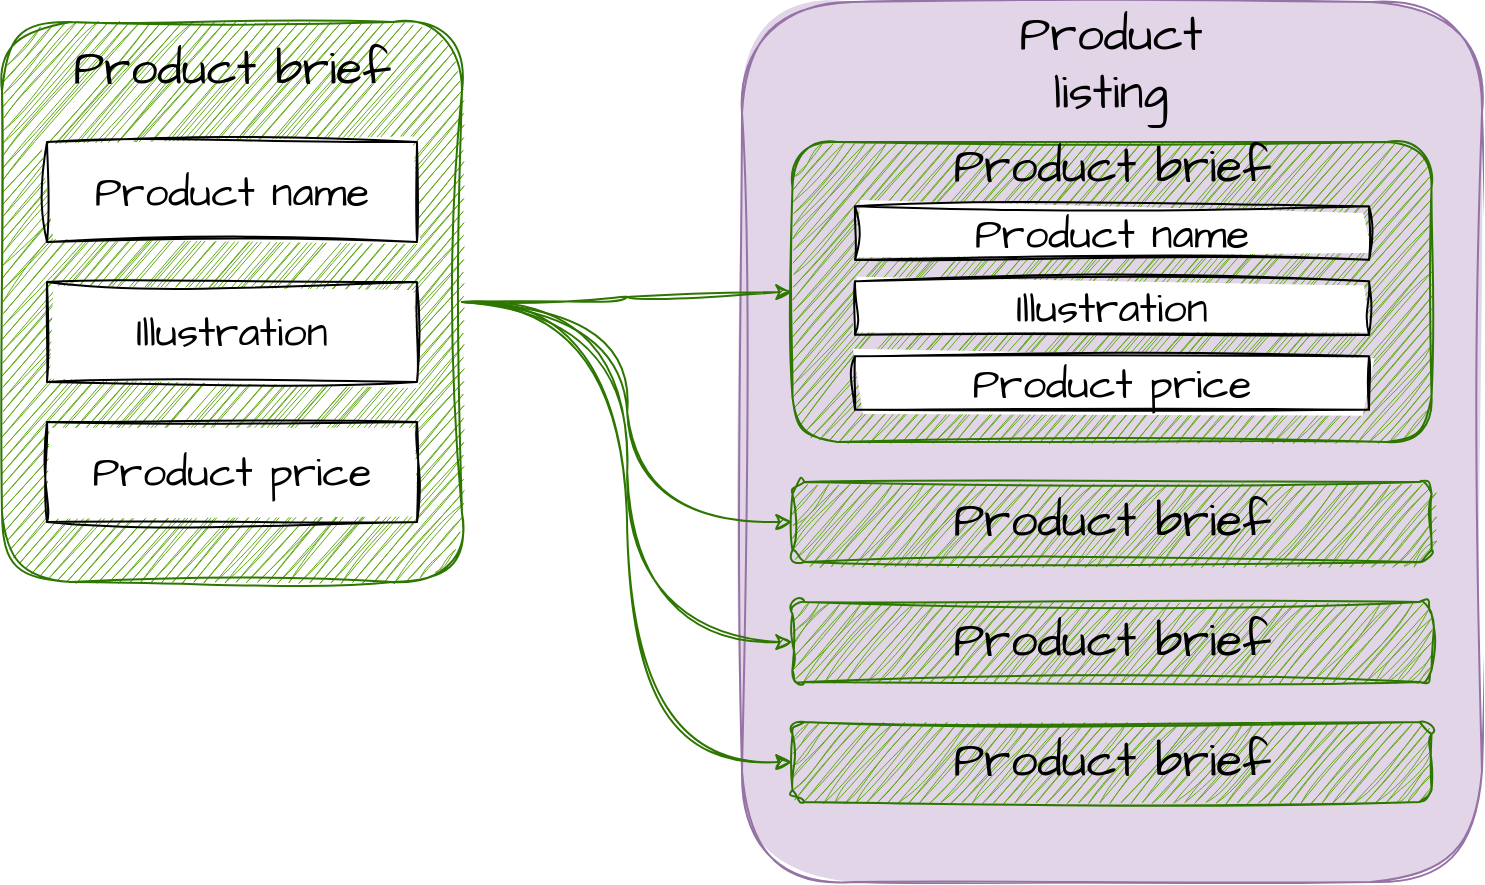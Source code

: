<mxfile version="20.5.3" type="github">
  <diagram id="QpTB3JBWLclJzC7EPxBI" name="Page-1">
    <mxGraphModel dx="1984" dy="1138" grid="1" gridSize="10" guides="1" tooltips="1" connect="1" arrows="1" fold="1" page="1" pageScale="1" pageWidth="850" pageHeight="1100" math="0" shadow="0">
      <root>
        <mxCell id="0" />
        <mxCell id="1" parent="0" />
        <mxCell id="FeaabyJDP-7DLvGipLMP-12" value="" style="rounded=1;whiteSpace=wrap;html=1;sketch=1;hachureGap=4;jiggle=2;fontFamily=Architects Daughter;fontSource=https%3A%2F%2Ffonts.googleapis.com%2Fcss%3Ffamily%3DArchitects%2BDaughter;fontSize=21;fillColor=#e1d5e7;strokeColor=#9673a6;fillStyle=solid;" vertex="1" parent="1">
          <mxGeometry x="400" y="30" width="370" height="440" as="geometry" />
        </mxCell>
        <mxCell id="FeaabyJDP-7DLvGipLMP-13" value="Product listing" style="text;html=1;strokeColor=none;fillColor=none;align=center;verticalAlign=middle;whiteSpace=wrap;rounded=0;sketch=1;hachureGap=4;jiggle=2;fontFamily=Architects Daughter;fontSource=https%3A%2F%2Ffonts.googleapis.com%2Fcss%3Ffamily%3DArchitects%2BDaughter;fontSize=24;" vertex="1" parent="1">
          <mxGeometry x="509.318" y="46" width="151.364" height="30" as="geometry" />
        </mxCell>
        <mxCell id="FeaabyJDP-7DLvGipLMP-35" value="" style="rounded=1;whiteSpace=wrap;html=1;sketch=1;hachureGap=4;jiggle=2;fontFamily=Architects Daughter;fontSource=https%3A%2F%2Ffonts.googleapis.com%2Fcss%3Ffamily%3DArchitects%2BDaughter;fontSize=20;fillStyle=auto;fillColor=#60a917;strokeColor=#2D7600;fontColor=#ffffff;" vertex="1" parent="1">
          <mxGeometry x="425.23" y="270" width="319.55" height="40" as="geometry" />
        </mxCell>
        <mxCell id="FeaabyJDP-7DLvGipLMP-37" value="Product brief" style="text;html=1;strokeColor=none;fillColor=none;align=center;verticalAlign=middle;whiteSpace=wrap;rounded=0;sketch=1;hachureGap=4;jiggle=2;fontFamily=Architects Daughter;fontSource=https%3A%2F%2Ffonts.googleapis.com%2Fcss%3Ffamily%3DArchitects%2BDaughter;fontSize=24;" vertex="1" parent="1">
          <mxGeometry x="453.019" y="281.964" width="263.972" height="16.071" as="geometry" />
        </mxCell>
        <mxCell id="FeaabyJDP-7DLvGipLMP-38" value="" style="rounded=1;whiteSpace=wrap;html=1;sketch=1;hachureGap=4;jiggle=2;fontFamily=Architects Daughter;fontSource=https%3A%2F%2Ffonts.googleapis.com%2Fcss%3Ffamily%3DArchitects%2BDaughter;fontSize=20;fillStyle=auto;fillColor=#60a917;strokeColor=#2D7600;fontColor=#ffffff;" vertex="1" parent="1">
          <mxGeometry x="425.22" y="330" width="319.55" height="40" as="geometry" />
        </mxCell>
        <mxCell id="FeaabyJDP-7DLvGipLMP-39" value="Product brief" style="text;html=1;strokeColor=none;fillColor=none;align=center;verticalAlign=middle;whiteSpace=wrap;rounded=0;sketch=1;hachureGap=4;jiggle=2;fontFamily=Architects Daughter;fontSource=https%3A%2F%2Ffonts.googleapis.com%2Fcss%3Ffamily%3DArchitects%2BDaughter;fontSize=24;" vertex="1" parent="1">
          <mxGeometry x="453.009" y="341.964" width="263.972" height="16.071" as="geometry" />
        </mxCell>
        <mxCell id="FeaabyJDP-7DLvGipLMP-40" value="" style="rounded=1;whiteSpace=wrap;html=1;sketch=1;hachureGap=4;jiggle=2;fontFamily=Architects Daughter;fontSource=https%3A%2F%2Ffonts.googleapis.com%2Fcss%3Ffamily%3DArchitects%2BDaughter;fontSize=20;fillStyle=auto;fillColor=#60a917;strokeColor=#2D7600;fontColor=#ffffff;" vertex="1" parent="1">
          <mxGeometry x="425.22" y="390" width="319.55" height="40" as="geometry" />
        </mxCell>
        <mxCell id="FeaabyJDP-7DLvGipLMP-41" value="Product brief" style="text;html=1;strokeColor=none;fillColor=none;align=center;verticalAlign=middle;whiteSpace=wrap;rounded=0;sketch=1;hachureGap=4;jiggle=2;fontFamily=Architects Daughter;fontSource=https%3A%2F%2Ffonts.googleapis.com%2Fcss%3Ffamily%3DArchitects%2BDaughter;fontSize=24;" vertex="1" parent="1">
          <mxGeometry x="453.009" y="401.964" width="263.972" height="16.071" as="geometry" />
        </mxCell>
        <mxCell id="FeaabyJDP-7DLvGipLMP-42" style="edgeStyle=orthogonalEdgeStyle;rounded=0;sketch=1;hachureGap=4;jiggle=2;orthogonalLoop=1;jettySize=auto;html=1;exitX=1;exitY=0.5;exitDx=0;exitDy=0;entryX=0;entryY=0.5;entryDx=0;entryDy=0;fontFamily=Architects Daughter;fontSource=https%3A%2F%2Ffonts.googleapis.com%2Fcss%3Ffamily%3DArchitects%2BDaughter;fontSize=24;elbow=vertical;curved=1;fillColor=#60a917;strokeColor=#2D7600;" edge="1" parent="1" source="FeaabyJDP-7DLvGipLMP-3" target="FeaabyJDP-7DLvGipLMP-15">
          <mxGeometry relative="1" as="geometry" />
        </mxCell>
        <mxCell id="FeaabyJDP-7DLvGipLMP-43" style="edgeStyle=orthogonalEdgeStyle;rounded=0;sketch=1;hachureGap=4;jiggle=2;orthogonalLoop=1;jettySize=auto;html=1;exitX=1;exitY=0.5;exitDx=0;exitDy=0;entryX=0;entryY=0.5;entryDx=0;entryDy=0;fontFamily=Architects Daughter;fontSource=https%3A%2F%2Ffonts.googleapis.com%2Fcss%3Ffamily%3DArchitects%2BDaughter;fontSize=24;elbow=vertical;curved=1;fillColor=#60a917;strokeColor=#2D7600;" edge="1" parent="1" source="FeaabyJDP-7DLvGipLMP-3" target="FeaabyJDP-7DLvGipLMP-35">
          <mxGeometry relative="1" as="geometry" />
        </mxCell>
        <mxCell id="FeaabyJDP-7DLvGipLMP-44" style="edgeStyle=orthogonalEdgeStyle;rounded=0;sketch=1;hachureGap=4;jiggle=2;orthogonalLoop=1;jettySize=auto;html=1;exitX=1;exitY=0.5;exitDx=0;exitDy=0;entryX=0;entryY=0.5;entryDx=0;entryDy=0;fontFamily=Architects Daughter;fontSource=https%3A%2F%2Ffonts.googleapis.com%2Fcss%3Ffamily%3DArchitects%2BDaughter;fontSize=24;elbow=vertical;curved=1;fillColor=#60a917;strokeColor=#2D7600;" edge="1" parent="1" source="FeaabyJDP-7DLvGipLMP-3" target="FeaabyJDP-7DLvGipLMP-38">
          <mxGeometry relative="1" as="geometry" />
        </mxCell>
        <mxCell id="FeaabyJDP-7DLvGipLMP-45" style="edgeStyle=orthogonalEdgeStyle;rounded=0;sketch=1;hachureGap=4;jiggle=2;orthogonalLoop=1;jettySize=auto;html=1;exitX=1;exitY=0.5;exitDx=0;exitDy=0;entryX=0;entryY=0.5;entryDx=0;entryDy=0;fontFamily=Architects Daughter;fontSource=https%3A%2F%2Ffonts.googleapis.com%2Fcss%3Ffamily%3DArchitects%2BDaughter;fontSize=24;elbow=vertical;curved=1;fillColor=#60a917;strokeColor=#2D7600;" edge="1" parent="1" source="FeaabyJDP-7DLvGipLMP-3" target="FeaabyJDP-7DLvGipLMP-40">
          <mxGeometry relative="1" as="geometry" />
        </mxCell>
        <mxCell id="FeaabyJDP-7DLvGipLMP-3" value="" style="rounded=1;whiteSpace=wrap;html=1;sketch=1;hachureGap=4;jiggle=2;fontFamily=Architects Daughter;fontSource=https%3A%2F%2Ffonts.googleapis.com%2Fcss%3Ffamily%3DArchitects%2BDaughter;fontSize=20;container=0;fillColor=#60a917;strokeColor=#2D7600;fontColor=#ffffff;" vertex="1" parent="1">
          <mxGeometry x="30" y="40" width="230" height="280" as="geometry" />
        </mxCell>
        <mxCell id="FeaabyJDP-7DLvGipLMP-4" value="Product brief" style="text;html=1;strokeColor=none;fillColor=none;align=center;verticalAlign=middle;whiteSpace=wrap;rounded=0;sketch=1;hachureGap=4;jiggle=2;fontFamily=Architects Daughter;fontSource=https%3A%2F%2Ffonts.googleapis.com%2Fcss%3Ffamily%3DArchitects%2BDaughter;fontSize=24;container=0;" vertex="1" parent="1">
          <mxGeometry x="50" y="49" width="190" height="30" as="geometry" />
        </mxCell>
        <mxCell id="FeaabyJDP-7DLvGipLMP-5" value="" style="rounded=0;whiteSpace=wrap;html=1;sketch=1;hachureGap=4;jiggle=2;fontFamily=Architects Daughter;fontSource=https%3A%2F%2Ffonts.googleapis.com%2Fcss%3Ffamily%3DArchitects%2BDaughter;fontSize=24;container=0;" vertex="1" parent="1">
          <mxGeometry x="52.5" y="100" width="185" height="50" as="geometry" />
        </mxCell>
        <mxCell id="FeaabyJDP-7DLvGipLMP-6" value="Product name" style="text;html=1;strokeColor=none;fillColor=none;align=center;verticalAlign=middle;whiteSpace=wrap;rounded=0;sketch=1;hachureGap=4;jiggle=2;fontFamily=Architects Daughter;fontSource=https%3A%2F%2Ffonts.googleapis.com%2Fcss%3Ffamily%3DArchitects%2BDaughter;fontSize=21;container=0;" vertex="1" parent="1">
          <mxGeometry x="70" y="110" width="150" height="30" as="geometry" />
        </mxCell>
        <mxCell id="FeaabyJDP-7DLvGipLMP-7" value="" style="rounded=0;whiteSpace=wrap;html=1;sketch=1;hachureGap=4;jiggle=2;fontFamily=Architects Daughter;fontSource=https%3A%2F%2Ffonts.googleapis.com%2Fcss%3Ffamily%3DArchitects%2BDaughter;fontSize=24;container=0;" vertex="1" parent="1">
          <mxGeometry x="52.5" y="170" width="185" height="50" as="geometry" />
        </mxCell>
        <mxCell id="FeaabyJDP-7DLvGipLMP-8" value="Illustration" style="text;html=1;strokeColor=none;fillColor=none;align=center;verticalAlign=middle;whiteSpace=wrap;rounded=0;sketch=1;hachureGap=4;jiggle=2;fontFamily=Architects Daughter;fontSource=https%3A%2F%2Ffonts.googleapis.com%2Fcss%3Ffamily%3DArchitects%2BDaughter;fontSize=21;container=0;" vertex="1" parent="1">
          <mxGeometry x="70" y="180" width="150" height="30" as="geometry" />
        </mxCell>
        <mxCell id="FeaabyJDP-7DLvGipLMP-9" value="" style="rounded=0;whiteSpace=wrap;html=1;sketch=1;hachureGap=4;jiggle=2;fontFamily=Architects Daughter;fontSource=https%3A%2F%2Ffonts.googleapis.com%2Fcss%3Ffamily%3DArchitects%2BDaughter;fontSize=24;container=0;" vertex="1" parent="1">
          <mxGeometry x="52.5" y="240" width="185" height="50" as="geometry" />
        </mxCell>
        <mxCell id="FeaabyJDP-7DLvGipLMP-10" value="Product price" style="text;html=1;strokeColor=none;fillColor=none;align=center;verticalAlign=middle;whiteSpace=wrap;rounded=0;sketch=1;hachureGap=4;jiggle=2;fontFamily=Architects Daughter;fontSource=https%3A%2F%2Ffonts.googleapis.com%2Fcss%3Ffamily%3DArchitects%2BDaughter;fontSize=21;container=0;" vertex="1" parent="1">
          <mxGeometry x="70" y="250" width="150" height="30" as="geometry" />
        </mxCell>
        <mxCell id="FeaabyJDP-7DLvGipLMP-15" value="" style="rounded=1;whiteSpace=wrap;html=1;sketch=1;hachureGap=4;jiggle=2;fontFamily=Architects Daughter;fontSource=https%3A%2F%2Ffonts.googleapis.com%2Fcss%3Ffamily%3DArchitects%2BDaughter;fontSize=20;fillColor=#60a917;fillStyle=auto;strokeColor=#2D7600;fontColor=#ffffff;" vertex="1" parent="1">
          <mxGeometry x="425.227" y="100" width="319.545" height="150" as="geometry" />
        </mxCell>
        <mxCell id="FeaabyJDP-7DLvGipLMP-16" value="Product brief" style="text;html=1;strokeColor=none;fillColor=none;align=center;verticalAlign=middle;whiteSpace=wrap;rounded=0;sketch=1;hachureGap=4;jiggle=2;fontFamily=Architects Daughter;fontSource=https%3A%2F%2Ffonts.googleapis.com%2Fcss%3Ffamily%3DArchitects%2BDaughter;fontSize=24;" vertex="1" parent="1">
          <mxGeometry x="453.014" y="104.821" width="263.972" height="16.071" as="geometry" />
        </mxCell>
        <mxCell id="FeaabyJDP-7DLvGipLMP-17" value="" style="rounded=0;whiteSpace=wrap;html=1;sketch=1;hachureGap=4;jiggle=2;fontFamily=Architects Daughter;fontSource=https%3A%2F%2Ffonts.googleapis.com%2Fcss%3Ffamily%3DArchitects%2BDaughter;fontSize=24;" vertex="1" parent="1">
          <mxGeometry x="456.487" y="132.143" width="257.026" height="26.786" as="geometry" />
        </mxCell>
        <mxCell id="FeaabyJDP-7DLvGipLMP-18" value="Product name" style="text;html=1;strokeColor=none;fillColor=none;align=center;verticalAlign=middle;whiteSpace=wrap;rounded=0;sketch=1;hachureGap=4;jiggle=2;fontFamily=Architects Daughter;fontSource=https%3A%2F%2Ffonts.googleapis.com%2Fcss%3Ffamily%3DArchitects%2BDaughter;fontSize=21;" vertex="1" parent="1">
          <mxGeometry x="480.8" y="137.5" width="208.399" height="16.071" as="geometry" />
        </mxCell>
        <mxCell id="FeaabyJDP-7DLvGipLMP-19" value="" style="rounded=0;whiteSpace=wrap;html=1;sketch=1;hachureGap=4;jiggle=2;fontFamily=Architects Daughter;fontSource=https%3A%2F%2Ffonts.googleapis.com%2Fcss%3Ffamily%3DArchitects%2BDaughter;fontSize=24;" vertex="1" parent="1">
          <mxGeometry x="456.487" y="169.643" width="257.026" height="26.786" as="geometry" />
        </mxCell>
        <mxCell id="FeaabyJDP-7DLvGipLMP-20" value="Illustration" style="text;html=1;strokeColor=none;fillColor=none;align=center;verticalAlign=middle;whiteSpace=wrap;rounded=0;sketch=1;hachureGap=4;jiggle=2;fontFamily=Architects Daughter;fontSource=https%3A%2F%2Ffonts.googleapis.com%2Fcss%3Ffamily%3DArchitects%2BDaughter;fontSize=21;" vertex="1" parent="1">
          <mxGeometry x="480.8" y="175" width="208.399" height="16.071" as="geometry" />
        </mxCell>
        <mxCell id="FeaabyJDP-7DLvGipLMP-21" value="" style="rounded=0;whiteSpace=wrap;html=1;sketch=1;hachureGap=4;jiggle=2;fontFamily=Architects Daughter;fontSource=https%3A%2F%2Ffonts.googleapis.com%2Fcss%3Ffamily%3DArchitects%2BDaughter;fontSize=24;" vertex="1" parent="1">
          <mxGeometry x="456.487" y="207.143" width="257.026" height="26.786" as="geometry" />
        </mxCell>
        <mxCell id="FeaabyJDP-7DLvGipLMP-22" value="Product price" style="text;html=1;strokeColor=none;fillColor=none;align=center;verticalAlign=middle;whiteSpace=wrap;rounded=0;sketch=1;hachureGap=4;jiggle=2;fontFamily=Architects Daughter;fontSource=https%3A%2F%2Ffonts.googleapis.com%2Fcss%3Ffamily%3DArchitects%2BDaughter;fontSize=21;" vertex="1" parent="1">
          <mxGeometry x="480.8" y="212.5" width="208.399" height="16.071" as="geometry" />
        </mxCell>
      </root>
    </mxGraphModel>
  </diagram>
</mxfile>
